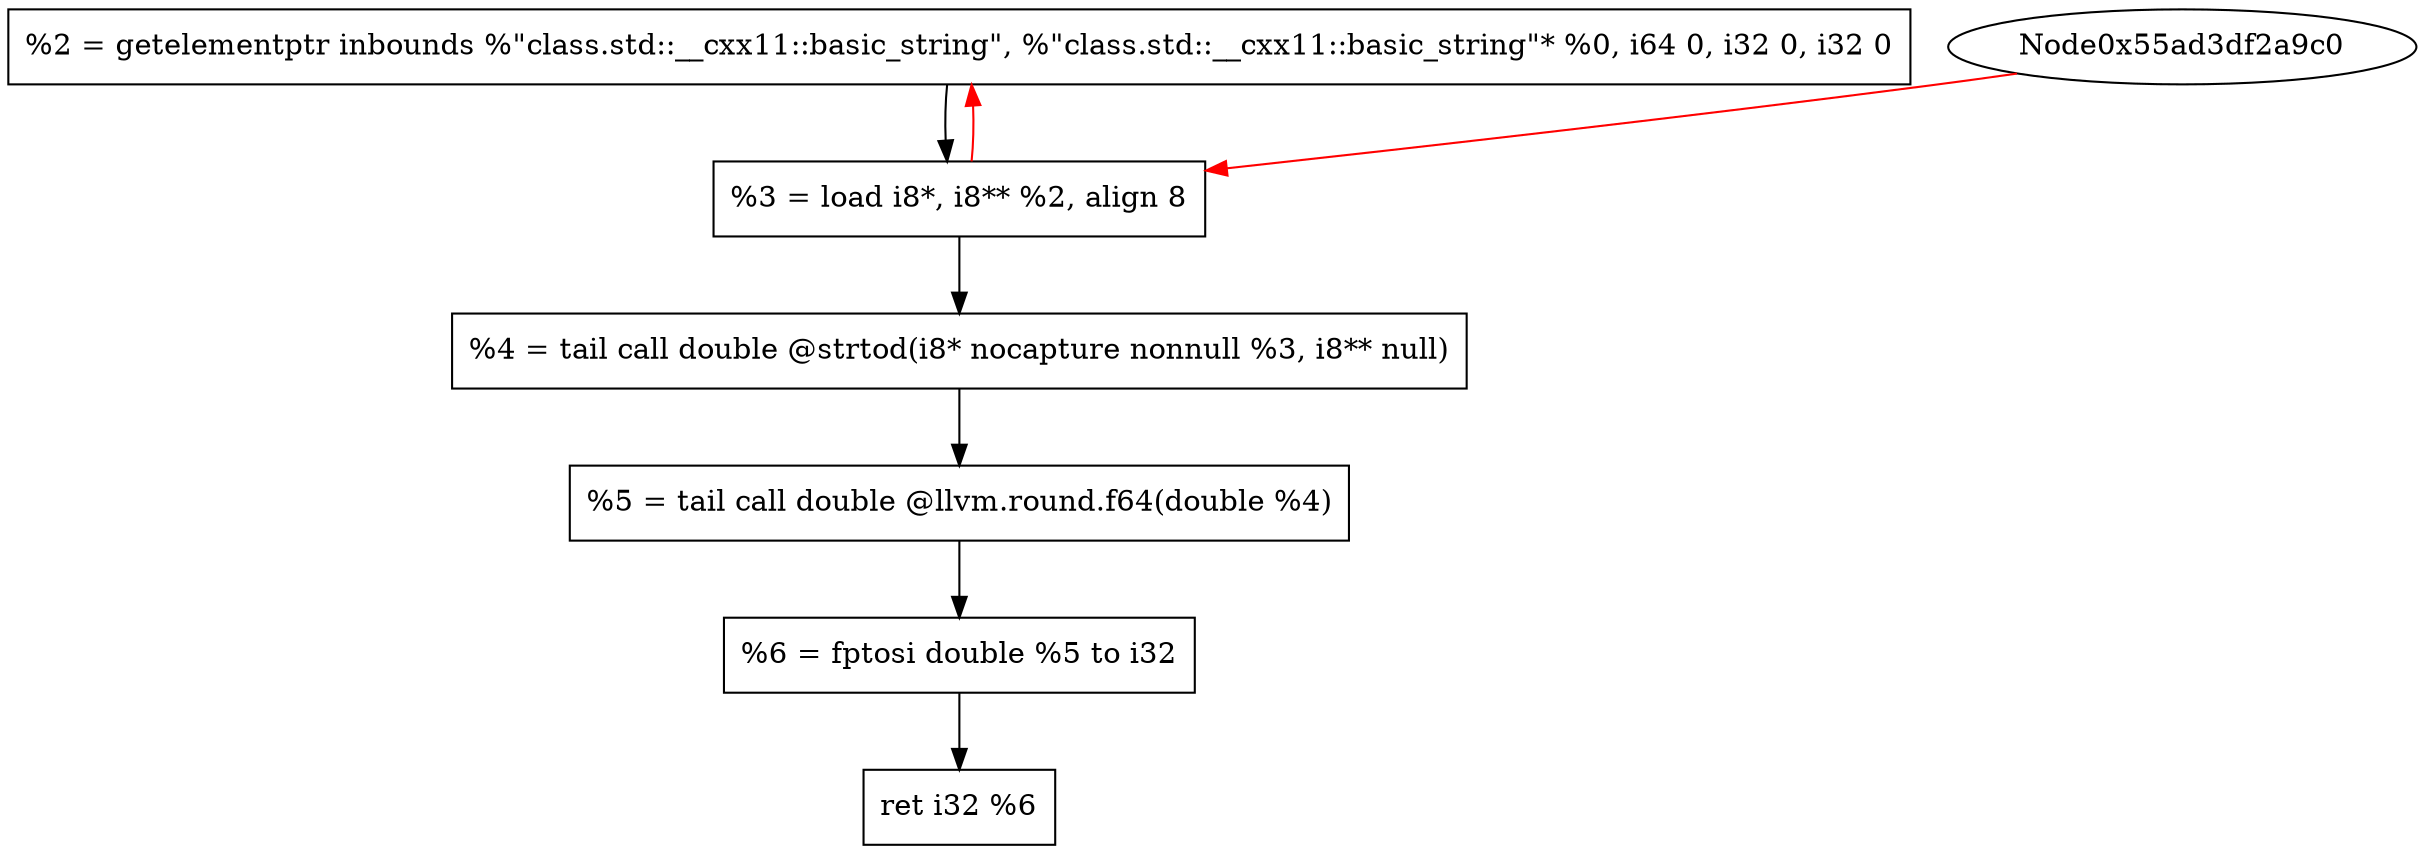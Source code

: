 digraph "DFG for '_Z15closest_integerNSt7__cxx1112basic_stringIcSt11char_traitsIcESaIcEEE' function" {
 Node0x55ad3df2a950[shape=record, label="  %2 = getelementptr inbounds %\"class.std::__cxx11::basic_string\", %\"class.std::__cxx11::basic_string\"* %0, i64 0, i32 0, i32 0"];
 Node0x55ad3df2aa30[shape=record, label="  %3 = load i8*, i8** %2, align 8"];
 Node0x55ad3df2ab50[shape=record, label="  %4 = tail call double @strtod(i8* nocapture nonnull %3, i8** null)"];
 Node0x55ad3df2ac50[shape=record, label="  %5 = tail call double @llvm.round.f64(double %4)"];
 Node0x55ad3df2ad20[shape=record, label="  %6 = fptosi double %5 to i32"];
 Node0x55ad3df2ae10[shape=record, label="  ret i32 %6"];
 Node0x55ad3df2a950 -> Node0x55ad3df2aa30
 Node0x55ad3df2aa30 -> Node0x55ad3df2ab50
 Node0x55ad3df2ab50 -> Node0x55ad3df2ac50
 Node0x55ad3df2ac50 -> Node0x55ad3df2ad20
 Node0x55ad3df2ad20 -> Node0x55ad3df2ae10
edge [color=red]
 Node0x55ad3df2a9c0 -> Node0x55ad3df2aa30
 Node0x55ad3df2aa30 -> Node0x55ad3df2a950
}